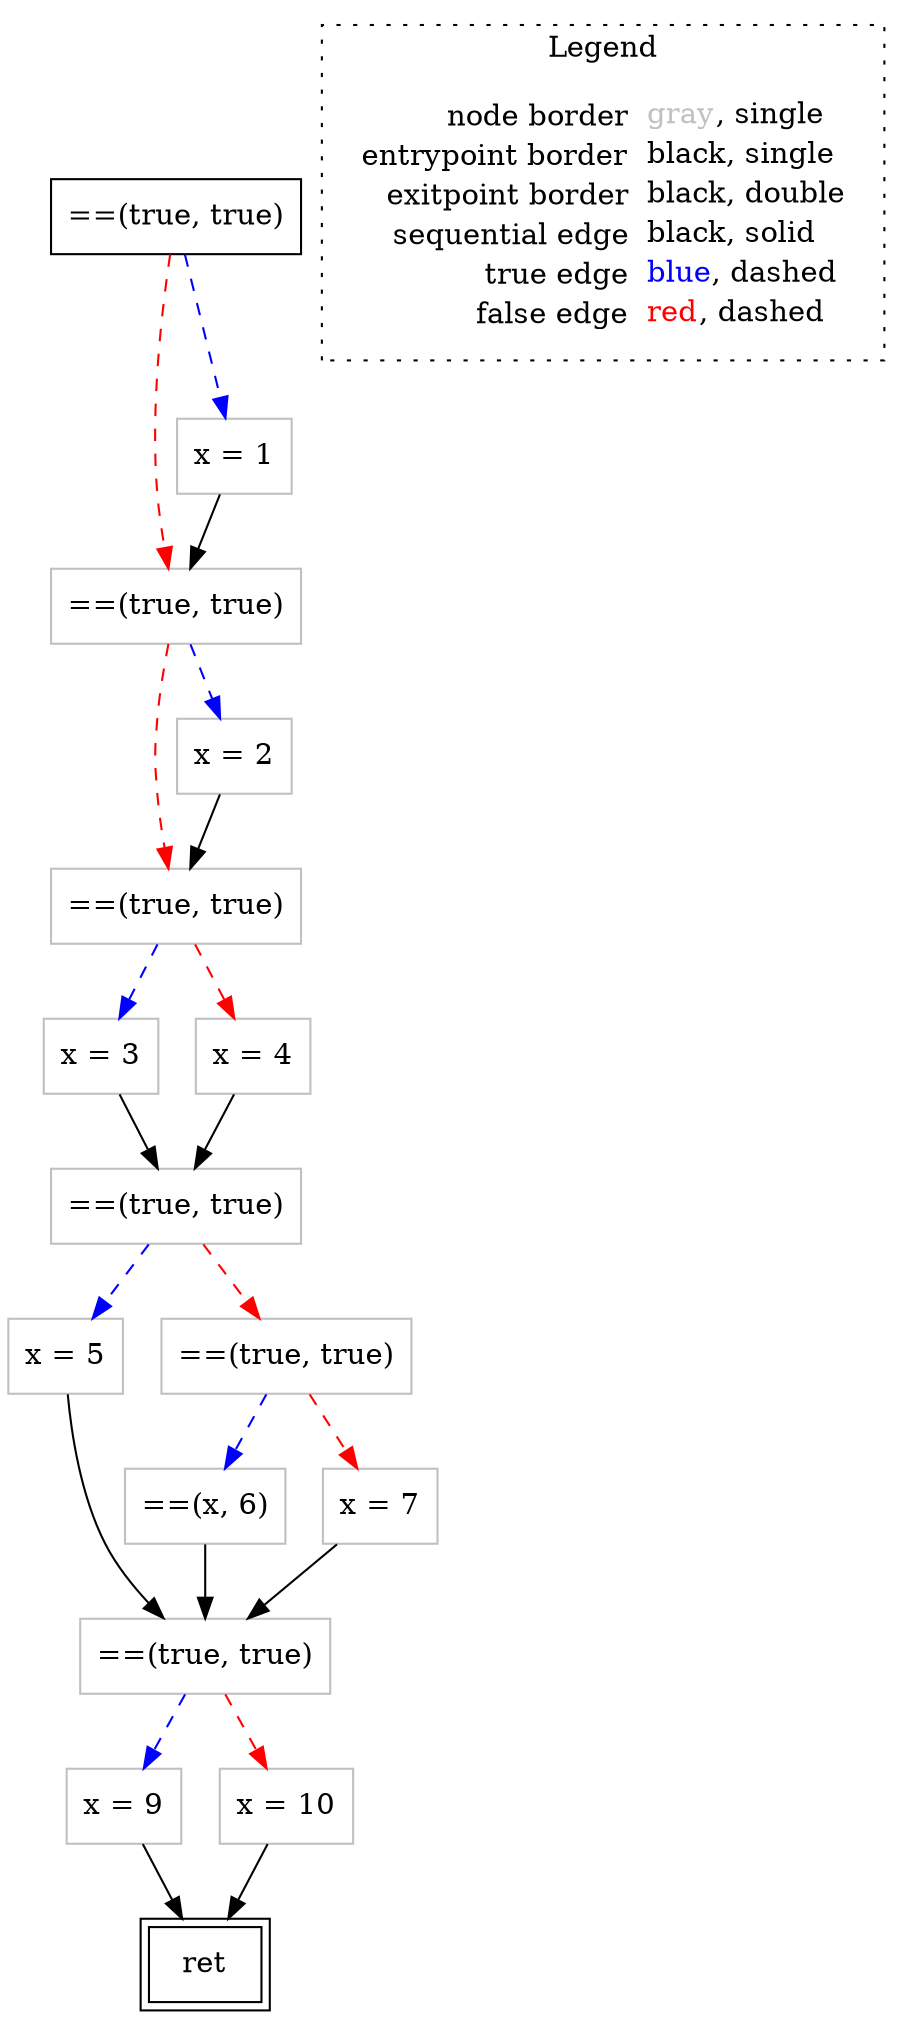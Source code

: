 digraph {
	"node0" [shape="rect",color="black",label=<==(true, true)>];
	"node1" [shape="rect",color="gray",label=<x = 9>];
	"node2" [shape="rect",color="black",peripheries="2",label=<ret>];
	"node3" [shape="rect",color="gray",label=<==(true, true)>];
	"node4" [shape="rect",color="gray",label=<x = 3>];
	"node5" [shape="rect",color="gray",label=<x = 10>];
	"node6" [shape="rect",color="gray",label=<==(true, true)>];
	"node7" [shape="rect",color="gray",label=<x = 4>];
	"node8" [shape="rect",color="gray",label=<==(true, true)>];
	"node9" [shape="rect",color="gray",label=<x = 5>];
	"node10" [shape="rect",color="gray",label=<==(x, 6)>];
	"node11" [shape="rect",color="gray",label=<x = 2>];
	"node12" [shape="rect",color="gray",label=<x = 7>];
	"node13" [shape="rect",color="gray",label=<==(true, true)>];
	"node14" [shape="rect",color="gray",label=<x = 1>];
	"node15" [shape="rect",color="gray",label=<==(true, true)>];
	"node1" -> "node2" [color="black"];
	"node3" -> "node1" [color="blue",style="dashed"];
	"node3" -> "node5" [color="red",style="dashed"];
	"node4" -> "node8" [color="black"];
	"node5" -> "node2" [color="black"];
	"node6" -> "node4" [color="blue",style="dashed"];
	"node6" -> "node7" [color="red",style="dashed"];
	"node7" -> "node8" [color="black"];
	"node8" -> "node9" [color="blue",style="dashed"];
	"node8" -> "node15" [color="red",style="dashed"];
	"node9" -> "node3" [color="black"];
	"node0" -> "node13" [color="red",style="dashed"];
	"node0" -> "node14" [color="blue",style="dashed"];
	"node10" -> "node3" [color="black"];
	"node11" -> "node6" [color="black"];
	"node12" -> "node3" [color="black"];
	"node13" -> "node11" [color="blue",style="dashed"];
	"node13" -> "node6" [color="red",style="dashed"];
	"node14" -> "node13" [color="black"];
	"node15" -> "node10" [color="blue",style="dashed"];
	"node15" -> "node12" [color="red",style="dashed"];
subgraph cluster_legend {
	label="Legend";
	style=dotted;
	node [shape=plaintext];
	"legend" [label=<<table border="0" cellpadding="2" cellspacing="0" cellborder="0"><tr><td align="right">node border&nbsp;</td><td align="left"><font color="gray">gray</font>, single</td></tr><tr><td align="right">entrypoint border&nbsp;</td><td align="left"><font color="black">black</font>, single</td></tr><tr><td align="right">exitpoint border&nbsp;</td><td align="left"><font color="black">black</font>, double</td></tr><tr><td align="right">sequential edge&nbsp;</td><td align="left"><font color="black">black</font>, solid</td></tr><tr><td align="right">true edge&nbsp;</td><td align="left"><font color="blue">blue</font>, dashed</td></tr><tr><td align="right">false edge&nbsp;</td><td align="left"><font color="red">red</font>, dashed</td></tr></table>>];
}

}
